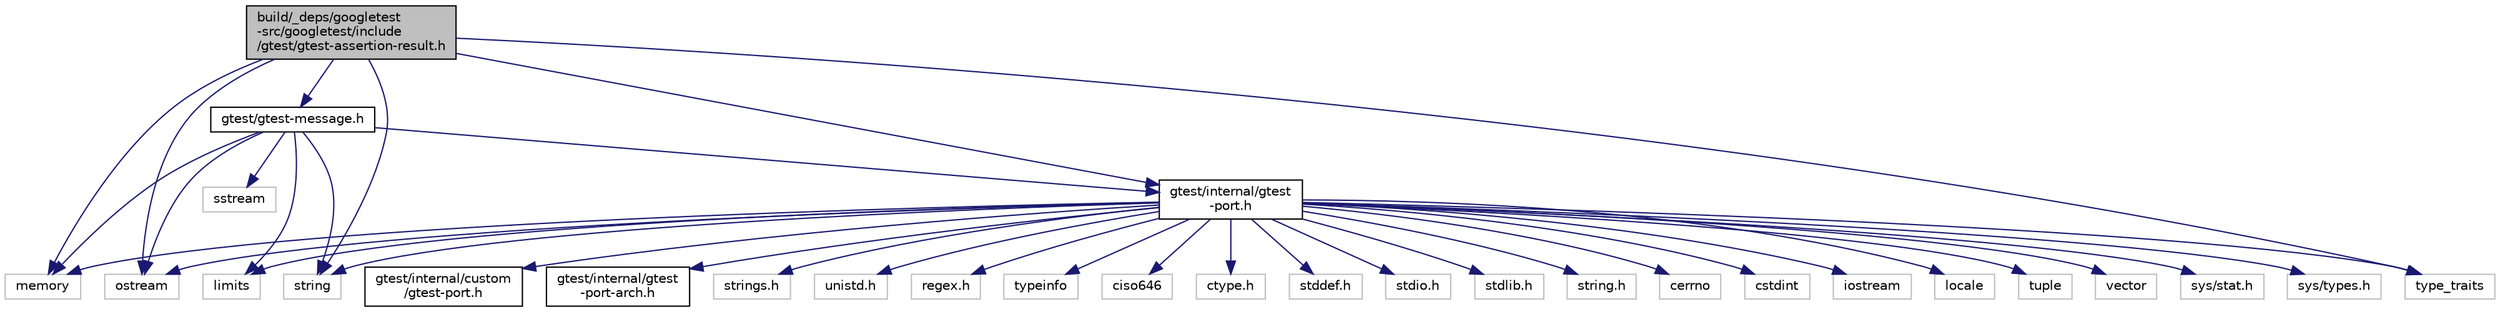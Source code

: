 digraph "build/_deps/googletest-src/googletest/include/gtest/gtest-assertion-result.h"
{
 // LATEX_PDF_SIZE
  edge [fontname="Helvetica",fontsize="10",labelfontname="Helvetica",labelfontsize="10"];
  node [fontname="Helvetica",fontsize="10",shape=record];
  Node1 [label="build/_deps/googletest\l-src/googletest/include\l/gtest/gtest-assertion-result.h",height=0.2,width=0.4,color="black", fillcolor="grey75", style="filled", fontcolor="black",tooltip=" "];
  Node1 -> Node2 [color="midnightblue",fontsize="10",style="solid"];
  Node2 [label="memory",height=0.2,width=0.4,color="grey75", fillcolor="white", style="filled",tooltip=" "];
  Node1 -> Node3 [color="midnightblue",fontsize="10",style="solid"];
  Node3 [label="ostream",height=0.2,width=0.4,color="grey75", fillcolor="white", style="filled",tooltip=" "];
  Node1 -> Node4 [color="midnightblue",fontsize="10",style="solid"];
  Node4 [label="string",height=0.2,width=0.4,color="grey75", fillcolor="white", style="filled",tooltip=" "];
  Node1 -> Node5 [color="midnightblue",fontsize="10",style="solid"];
  Node5 [label="type_traits",height=0.2,width=0.4,color="grey75", fillcolor="white", style="filled",tooltip=" "];
  Node1 -> Node6 [color="midnightblue",fontsize="10",style="solid"];
  Node6 [label="gtest/gtest-message.h",height=0.2,width=0.4,color="black", fillcolor="white", style="filled",URL="$gtest-message_8h.html",tooltip=" "];
  Node6 -> Node7 [color="midnightblue",fontsize="10",style="solid"];
  Node7 [label="limits",height=0.2,width=0.4,color="grey75", fillcolor="white", style="filled",tooltip=" "];
  Node6 -> Node2 [color="midnightblue",fontsize="10",style="solid"];
  Node6 -> Node3 [color="midnightblue",fontsize="10",style="solid"];
  Node6 -> Node8 [color="midnightblue",fontsize="10",style="solid"];
  Node8 [label="sstream",height=0.2,width=0.4,color="grey75", fillcolor="white", style="filled",tooltip=" "];
  Node6 -> Node4 [color="midnightblue",fontsize="10",style="solid"];
  Node6 -> Node9 [color="midnightblue",fontsize="10",style="solid"];
  Node9 [label="gtest/internal/gtest\l-port.h",height=0.2,width=0.4,color="black", fillcolor="white", style="filled",URL="$gtest-port_8h.html",tooltip=" "];
  Node9 -> Node10 [color="midnightblue",fontsize="10",style="solid"];
  Node10 [label="ciso646",height=0.2,width=0.4,color="grey75", fillcolor="white", style="filled",tooltip=" "];
  Node9 -> Node11 [color="midnightblue",fontsize="10",style="solid"];
  Node11 [label="ctype.h",height=0.2,width=0.4,color="grey75", fillcolor="white", style="filled",tooltip=" "];
  Node9 -> Node12 [color="midnightblue",fontsize="10",style="solid"];
  Node12 [label="stddef.h",height=0.2,width=0.4,color="grey75", fillcolor="white", style="filled",tooltip=" "];
  Node9 -> Node13 [color="midnightblue",fontsize="10",style="solid"];
  Node13 [label="stdio.h",height=0.2,width=0.4,color="grey75", fillcolor="white", style="filled",tooltip=" "];
  Node9 -> Node14 [color="midnightblue",fontsize="10",style="solid"];
  Node14 [label="stdlib.h",height=0.2,width=0.4,color="grey75", fillcolor="white", style="filled",tooltip=" "];
  Node9 -> Node15 [color="midnightblue",fontsize="10",style="solid"];
  Node15 [label="string.h",height=0.2,width=0.4,color="grey75", fillcolor="white", style="filled",tooltip=" "];
  Node9 -> Node16 [color="midnightblue",fontsize="10",style="solid"];
  Node16 [label="cerrno",height=0.2,width=0.4,color="grey75", fillcolor="white", style="filled",tooltip=" "];
  Node9 -> Node17 [color="midnightblue",fontsize="10",style="solid"];
  Node17 [label="cstdint",height=0.2,width=0.4,color="grey75", fillcolor="white", style="filled",tooltip=" "];
  Node9 -> Node18 [color="midnightblue",fontsize="10",style="solid"];
  Node18 [label="iostream",height=0.2,width=0.4,color="grey75", fillcolor="white", style="filled",tooltip=" "];
  Node9 -> Node7 [color="midnightblue",fontsize="10",style="solid"];
  Node9 -> Node19 [color="midnightblue",fontsize="10",style="solid"];
  Node19 [label="locale",height=0.2,width=0.4,color="grey75", fillcolor="white", style="filled",tooltip=" "];
  Node9 -> Node2 [color="midnightblue",fontsize="10",style="solid"];
  Node9 -> Node3 [color="midnightblue",fontsize="10",style="solid"];
  Node9 -> Node4 [color="midnightblue",fontsize="10",style="solid"];
  Node9 -> Node20 [color="midnightblue",fontsize="10",style="solid"];
  Node20 [label="tuple",height=0.2,width=0.4,color="grey75", fillcolor="white", style="filled",tooltip=" "];
  Node9 -> Node5 [color="midnightblue",fontsize="10",style="solid"];
  Node9 -> Node21 [color="midnightblue",fontsize="10",style="solid"];
  Node21 [label="vector",height=0.2,width=0.4,color="grey75", fillcolor="white", style="filled",tooltip=" "];
  Node9 -> Node22 [color="midnightblue",fontsize="10",style="solid"];
  Node22 [label="sys/stat.h",height=0.2,width=0.4,color="grey75", fillcolor="white", style="filled",tooltip=" "];
  Node9 -> Node23 [color="midnightblue",fontsize="10",style="solid"];
  Node23 [label="sys/types.h",height=0.2,width=0.4,color="grey75", fillcolor="white", style="filled",tooltip=" "];
  Node9 -> Node24 [color="midnightblue",fontsize="10",style="solid"];
  Node24 [label="gtest/internal/custom\l/gtest-port.h",height=0.2,width=0.4,color="black", fillcolor="white", style="filled",URL="$custom_2gtest-port_8h.html",tooltip=" "];
  Node9 -> Node25 [color="midnightblue",fontsize="10",style="solid"];
  Node25 [label="gtest/internal/gtest\l-port-arch.h",height=0.2,width=0.4,color="black", fillcolor="white", style="filled",URL="$gtest-port-arch_8h.html",tooltip=" "];
  Node9 -> Node26 [color="midnightblue",fontsize="10",style="solid"];
  Node26 [label="strings.h",height=0.2,width=0.4,color="grey75", fillcolor="white", style="filled",tooltip=" "];
  Node9 -> Node27 [color="midnightblue",fontsize="10",style="solid"];
  Node27 [label="unistd.h",height=0.2,width=0.4,color="grey75", fillcolor="white", style="filled",tooltip=" "];
  Node9 -> Node28 [color="midnightblue",fontsize="10",style="solid"];
  Node28 [label="regex.h",height=0.2,width=0.4,color="grey75", fillcolor="white", style="filled",tooltip=" "];
  Node9 -> Node29 [color="midnightblue",fontsize="10",style="solid"];
  Node29 [label="typeinfo",height=0.2,width=0.4,color="grey75", fillcolor="white", style="filled",tooltip=" "];
  Node1 -> Node9 [color="midnightblue",fontsize="10",style="solid"];
}
